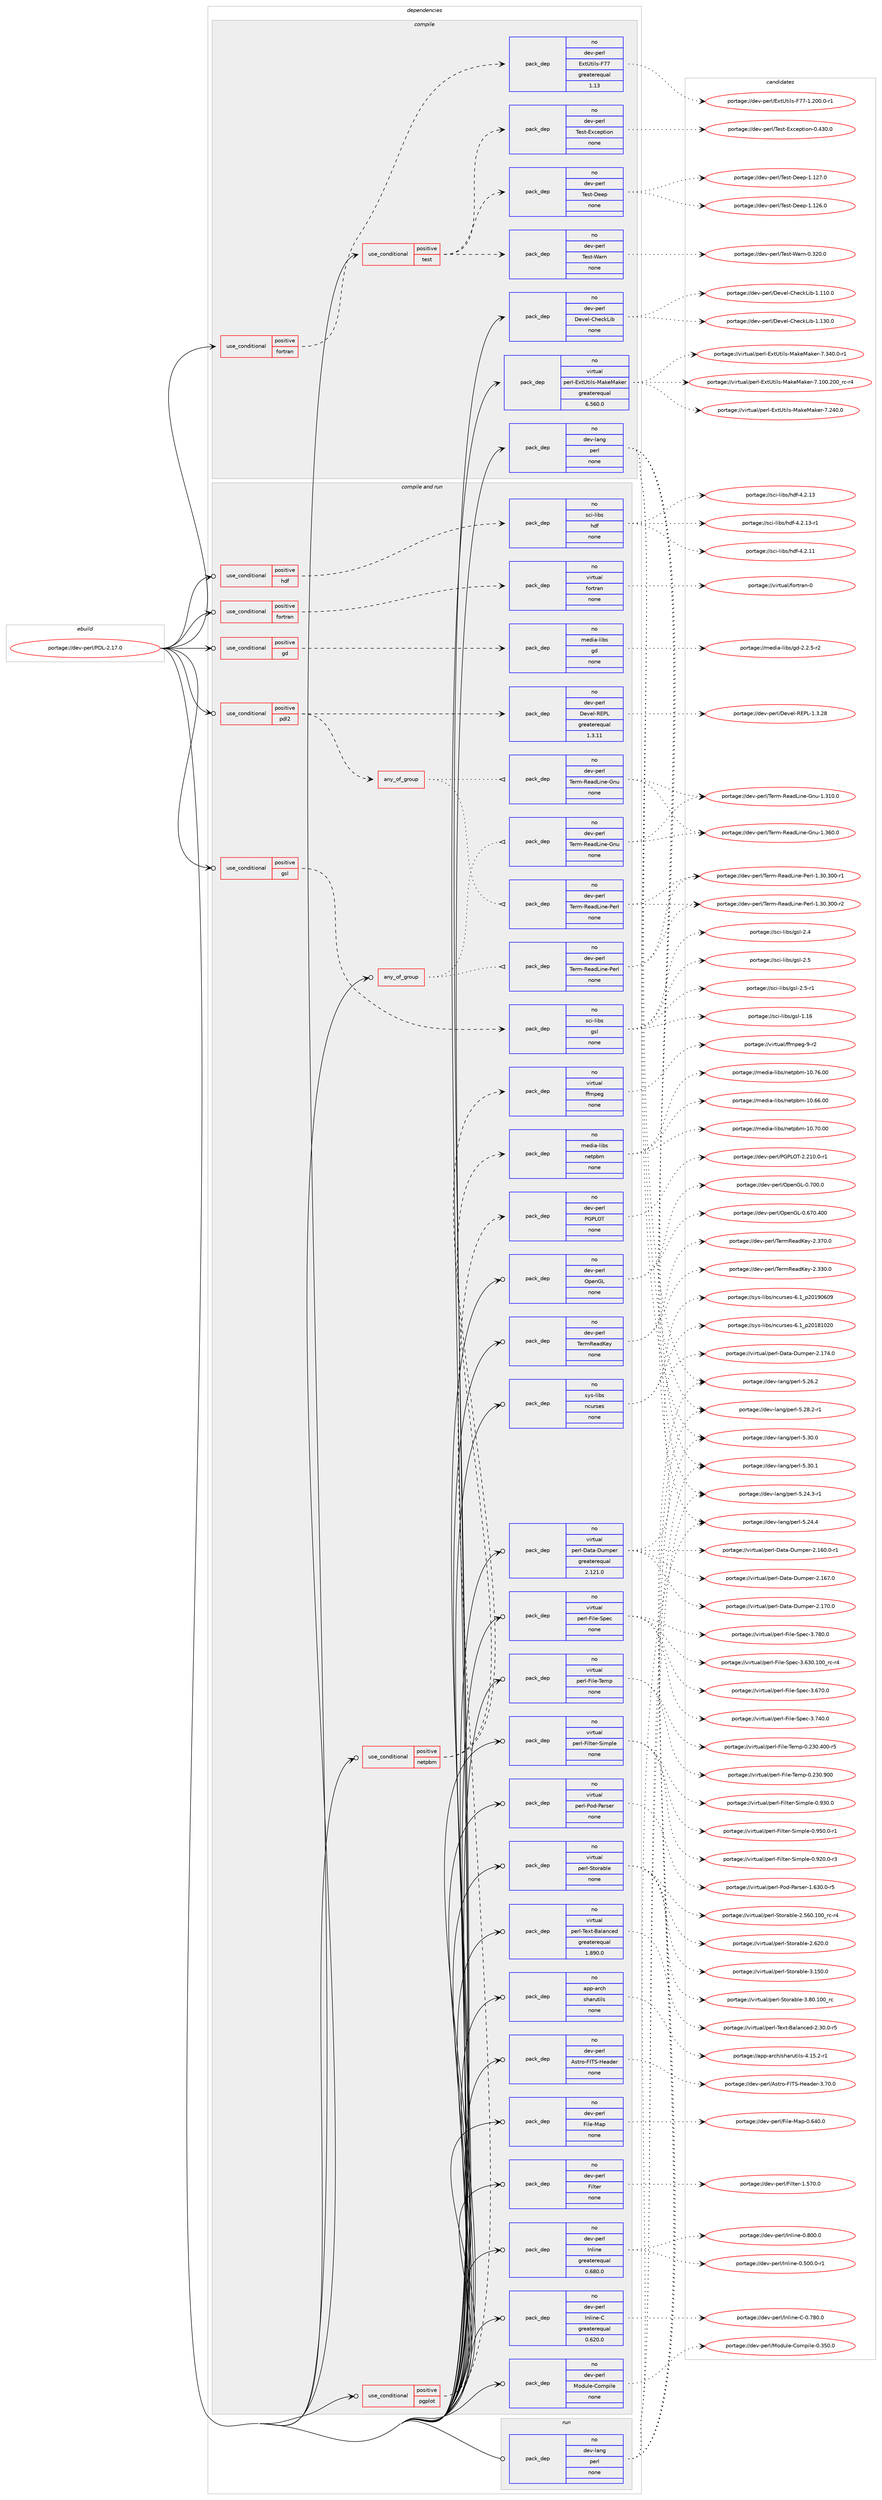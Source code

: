 digraph prolog {

# *************
# Graph options
# *************

newrank=true;
concentrate=true;
compound=true;
graph [rankdir=LR,fontname=Helvetica,fontsize=10,ranksep=1.5];#, ranksep=2.5, nodesep=0.2];
edge  [arrowhead=vee];
node  [fontname=Helvetica,fontsize=10];

# **********
# The ebuild
# **********

subgraph cluster_leftcol {
color=gray;
rank=same;
label=<<i>ebuild</i>>;
id [label="portage://dev-perl/PDL-2.17.0", color=red, width=4, href="../dev-perl/PDL-2.17.0.svg"];
}

# ****************
# The dependencies
# ****************

subgraph cluster_midcol {
color=gray;
label=<<i>dependencies</i>>;
subgraph cluster_compile {
fillcolor="#eeeeee";
style=filled;
label=<<i>compile</i>>;
subgraph cond23424 {
dependency118527 [label=<<TABLE BORDER="0" CELLBORDER="1" CELLSPACING="0" CELLPADDING="4"><TR><TD ROWSPAN="3" CELLPADDING="10">use_conditional</TD></TR><TR><TD>positive</TD></TR><TR><TD>fortran</TD></TR></TABLE>>, shape=none, color=red];
subgraph pack91916 {
dependency118528 [label=<<TABLE BORDER="0" CELLBORDER="1" CELLSPACING="0" CELLPADDING="4" WIDTH="220"><TR><TD ROWSPAN="6" CELLPADDING="30">pack_dep</TD></TR><TR><TD WIDTH="110">no</TD></TR><TR><TD>dev-perl</TD></TR><TR><TD>ExtUtils-F77</TD></TR><TR><TD>greaterequal</TD></TR><TR><TD>1.13</TD></TR></TABLE>>, shape=none, color=blue];
}
dependency118527:e -> dependency118528:w [weight=20,style="dashed",arrowhead="vee"];
}
id:e -> dependency118527:w [weight=20,style="solid",arrowhead="vee"];
subgraph cond23425 {
dependency118529 [label=<<TABLE BORDER="0" CELLBORDER="1" CELLSPACING="0" CELLPADDING="4"><TR><TD ROWSPAN="3" CELLPADDING="10">use_conditional</TD></TR><TR><TD>positive</TD></TR><TR><TD>test</TD></TR></TABLE>>, shape=none, color=red];
subgraph pack91917 {
dependency118530 [label=<<TABLE BORDER="0" CELLBORDER="1" CELLSPACING="0" CELLPADDING="4" WIDTH="220"><TR><TD ROWSPAN="6" CELLPADDING="30">pack_dep</TD></TR><TR><TD WIDTH="110">no</TD></TR><TR><TD>dev-perl</TD></TR><TR><TD>Test-Exception</TD></TR><TR><TD>none</TD></TR><TR><TD></TD></TR></TABLE>>, shape=none, color=blue];
}
dependency118529:e -> dependency118530:w [weight=20,style="dashed",arrowhead="vee"];
subgraph pack91918 {
dependency118531 [label=<<TABLE BORDER="0" CELLBORDER="1" CELLSPACING="0" CELLPADDING="4" WIDTH="220"><TR><TD ROWSPAN="6" CELLPADDING="30">pack_dep</TD></TR><TR><TD WIDTH="110">no</TD></TR><TR><TD>dev-perl</TD></TR><TR><TD>Test-Warn</TD></TR><TR><TD>none</TD></TR><TR><TD></TD></TR></TABLE>>, shape=none, color=blue];
}
dependency118529:e -> dependency118531:w [weight=20,style="dashed",arrowhead="vee"];
subgraph pack91919 {
dependency118532 [label=<<TABLE BORDER="0" CELLBORDER="1" CELLSPACING="0" CELLPADDING="4" WIDTH="220"><TR><TD ROWSPAN="6" CELLPADDING="30">pack_dep</TD></TR><TR><TD WIDTH="110">no</TD></TR><TR><TD>dev-perl</TD></TR><TR><TD>Test-Deep</TD></TR><TR><TD>none</TD></TR><TR><TD></TD></TR></TABLE>>, shape=none, color=blue];
}
dependency118529:e -> dependency118532:w [weight=20,style="dashed",arrowhead="vee"];
}
id:e -> dependency118529:w [weight=20,style="solid",arrowhead="vee"];
subgraph pack91920 {
dependency118533 [label=<<TABLE BORDER="0" CELLBORDER="1" CELLSPACING="0" CELLPADDING="4" WIDTH="220"><TR><TD ROWSPAN="6" CELLPADDING="30">pack_dep</TD></TR><TR><TD WIDTH="110">no</TD></TR><TR><TD>dev-lang</TD></TR><TR><TD>perl</TD></TR><TR><TD>none</TD></TR><TR><TD></TD></TR></TABLE>>, shape=none, color=blue];
}
id:e -> dependency118533:w [weight=20,style="solid",arrowhead="vee"];
subgraph pack91921 {
dependency118534 [label=<<TABLE BORDER="0" CELLBORDER="1" CELLSPACING="0" CELLPADDING="4" WIDTH="220"><TR><TD ROWSPAN="6" CELLPADDING="30">pack_dep</TD></TR><TR><TD WIDTH="110">no</TD></TR><TR><TD>dev-perl</TD></TR><TR><TD>Devel-CheckLib</TD></TR><TR><TD>none</TD></TR><TR><TD></TD></TR></TABLE>>, shape=none, color=blue];
}
id:e -> dependency118534:w [weight=20,style="solid",arrowhead="vee"];
subgraph pack91922 {
dependency118535 [label=<<TABLE BORDER="0" CELLBORDER="1" CELLSPACING="0" CELLPADDING="4" WIDTH="220"><TR><TD ROWSPAN="6" CELLPADDING="30">pack_dep</TD></TR><TR><TD WIDTH="110">no</TD></TR><TR><TD>virtual</TD></TR><TR><TD>perl-ExtUtils-MakeMaker</TD></TR><TR><TD>greaterequal</TD></TR><TR><TD>6.560.0</TD></TR></TABLE>>, shape=none, color=blue];
}
id:e -> dependency118535:w [weight=20,style="solid",arrowhead="vee"];
}
subgraph cluster_compileandrun {
fillcolor="#eeeeee";
style=filled;
label=<<i>compile and run</i>>;
subgraph any3124 {
dependency118536 [label=<<TABLE BORDER="0" CELLBORDER="1" CELLSPACING="0" CELLPADDING="4"><TR><TD CELLPADDING="10">any_of_group</TD></TR></TABLE>>, shape=none, color=red];subgraph pack91923 {
dependency118537 [label=<<TABLE BORDER="0" CELLBORDER="1" CELLSPACING="0" CELLPADDING="4" WIDTH="220"><TR><TD ROWSPAN="6" CELLPADDING="30">pack_dep</TD></TR><TR><TD WIDTH="110">no</TD></TR><TR><TD>dev-perl</TD></TR><TR><TD>Term-ReadLine-Perl</TD></TR><TR><TD>none</TD></TR><TR><TD></TD></TR></TABLE>>, shape=none, color=blue];
}
dependency118536:e -> dependency118537:w [weight=20,style="dotted",arrowhead="oinv"];
subgraph pack91924 {
dependency118538 [label=<<TABLE BORDER="0" CELLBORDER="1" CELLSPACING="0" CELLPADDING="4" WIDTH="220"><TR><TD ROWSPAN="6" CELLPADDING="30">pack_dep</TD></TR><TR><TD WIDTH="110">no</TD></TR><TR><TD>dev-perl</TD></TR><TR><TD>Term-ReadLine-Gnu</TD></TR><TR><TD>none</TD></TR><TR><TD></TD></TR></TABLE>>, shape=none, color=blue];
}
dependency118536:e -> dependency118538:w [weight=20,style="dotted",arrowhead="oinv"];
}
id:e -> dependency118536:w [weight=20,style="solid",arrowhead="odotvee"];
subgraph cond23426 {
dependency118539 [label=<<TABLE BORDER="0" CELLBORDER="1" CELLSPACING="0" CELLPADDING="4"><TR><TD ROWSPAN="3" CELLPADDING="10">use_conditional</TD></TR><TR><TD>positive</TD></TR><TR><TD>fortran</TD></TR></TABLE>>, shape=none, color=red];
subgraph pack91925 {
dependency118540 [label=<<TABLE BORDER="0" CELLBORDER="1" CELLSPACING="0" CELLPADDING="4" WIDTH="220"><TR><TD ROWSPAN="6" CELLPADDING="30">pack_dep</TD></TR><TR><TD WIDTH="110">no</TD></TR><TR><TD>virtual</TD></TR><TR><TD>fortran</TD></TR><TR><TD>none</TD></TR><TR><TD></TD></TR></TABLE>>, shape=none, color=blue];
}
dependency118539:e -> dependency118540:w [weight=20,style="dashed",arrowhead="vee"];
}
id:e -> dependency118539:w [weight=20,style="solid",arrowhead="odotvee"];
subgraph cond23427 {
dependency118541 [label=<<TABLE BORDER="0" CELLBORDER="1" CELLSPACING="0" CELLPADDING="4"><TR><TD ROWSPAN="3" CELLPADDING="10">use_conditional</TD></TR><TR><TD>positive</TD></TR><TR><TD>gd</TD></TR></TABLE>>, shape=none, color=red];
subgraph pack91926 {
dependency118542 [label=<<TABLE BORDER="0" CELLBORDER="1" CELLSPACING="0" CELLPADDING="4" WIDTH="220"><TR><TD ROWSPAN="6" CELLPADDING="30">pack_dep</TD></TR><TR><TD WIDTH="110">no</TD></TR><TR><TD>media-libs</TD></TR><TR><TD>gd</TD></TR><TR><TD>none</TD></TR><TR><TD></TD></TR></TABLE>>, shape=none, color=blue];
}
dependency118541:e -> dependency118542:w [weight=20,style="dashed",arrowhead="vee"];
}
id:e -> dependency118541:w [weight=20,style="solid",arrowhead="odotvee"];
subgraph cond23428 {
dependency118543 [label=<<TABLE BORDER="0" CELLBORDER="1" CELLSPACING="0" CELLPADDING="4"><TR><TD ROWSPAN="3" CELLPADDING="10">use_conditional</TD></TR><TR><TD>positive</TD></TR><TR><TD>gsl</TD></TR></TABLE>>, shape=none, color=red];
subgraph pack91927 {
dependency118544 [label=<<TABLE BORDER="0" CELLBORDER="1" CELLSPACING="0" CELLPADDING="4" WIDTH="220"><TR><TD ROWSPAN="6" CELLPADDING="30">pack_dep</TD></TR><TR><TD WIDTH="110">no</TD></TR><TR><TD>sci-libs</TD></TR><TR><TD>gsl</TD></TR><TR><TD>none</TD></TR><TR><TD></TD></TR></TABLE>>, shape=none, color=blue];
}
dependency118543:e -> dependency118544:w [weight=20,style="dashed",arrowhead="vee"];
}
id:e -> dependency118543:w [weight=20,style="solid",arrowhead="odotvee"];
subgraph cond23429 {
dependency118545 [label=<<TABLE BORDER="0" CELLBORDER="1" CELLSPACING="0" CELLPADDING="4"><TR><TD ROWSPAN="3" CELLPADDING="10">use_conditional</TD></TR><TR><TD>positive</TD></TR><TR><TD>hdf</TD></TR></TABLE>>, shape=none, color=red];
subgraph pack91928 {
dependency118546 [label=<<TABLE BORDER="0" CELLBORDER="1" CELLSPACING="0" CELLPADDING="4" WIDTH="220"><TR><TD ROWSPAN="6" CELLPADDING="30">pack_dep</TD></TR><TR><TD WIDTH="110">no</TD></TR><TR><TD>sci-libs</TD></TR><TR><TD>hdf</TD></TR><TR><TD>none</TD></TR><TR><TD></TD></TR></TABLE>>, shape=none, color=blue];
}
dependency118545:e -> dependency118546:w [weight=20,style="dashed",arrowhead="vee"];
}
id:e -> dependency118545:w [weight=20,style="solid",arrowhead="odotvee"];
subgraph cond23430 {
dependency118547 [label=<<TABLE BORDER="0" CELLBORDER="1" CELLSPACING="0" CELLPADDING="4"><TR><TD ROWSPAN="3" CELLPADDING="10">use_conditional</TD></TR><TR><TD>positive</TD></TR><TR><TD>netpbm</TD></TR></TABLE>>, shape=none, color=red];
subgraph pack91929 {
dependency118548 [label=<<TABLE BORDER="0" CELLBORDER="1" CELLSPACING="0" CELLPADDING="4" WIDTH="220"><TR><TD ROWSPAN="6" CELLPADDING="30">pack_dep</TD></TR><TR><TD WIDTH="110">no</TD></TR><TR><TD>media-libs</TD></TR><TR><TD>netpbm</TD></TR><TR><TD>none</TD></TR><TR><TD></TD></TR></TABLE>>, shape=none, color=blue];
}
dependency118547:e -> dependency118548:w [weight=20,style="dashed",arrowhead="vee"];
subgraph pack91930 {
dependency118549 [label=<<TABLE BORDER="0" CELLBORDER="1" CELLSPACING="0" CELLPADDING="4" WIDTH="220"><TR><TD ROWSPAN="6" CELLPADDING="30">pack_dep</TD></TR><TR><TD WIDTH="110">no</TD></TR><TR><TD>virtual</TD></TR><TR><TD>ffmpeg</TD></TR><TR><TD>none</TD></TR><TR><TD></TD></TR></TABLE>>, shape=none, color=blue];
}
dependency118547:e -> dependency118549:w [weight=20,style="dashed",arrowhead="vee"];
}
id:e -> dependency118547:w [weight=20,style="solid",arrowhead="odotvee"];
subgraph cond23431 {
dependency118550 [label=<<TABLE BORDER="0" CELLBORDER="1" CELLSPACING="0" CELLPADDING="4"><TR><TD ROWSPAN="3" CELLPADDING="10">use_conditional</TD></TR><TR><TD>positive</TD></TR><TR><TD>pdl2</TD></TR></TABLE>>, shape=none, color=red];
subgraph pack91931 {
dependency118551 [label=<<TABLE BORDER="0" CELLBORDER="1" CELLSPACING="0" CELLPADDING="4" WIDTH="220"><TR><TD ROWSPAN="6" CELLPADDING="30">pack_dep</TD></TR><TR><TD WIDTH="110">no</TD></TR><TR><TD>dev-perl</TD></TR><TR><TD>Devel-REPL</TD></TR><TR><TD>greaterequal</TD></TR><TR><TD>1.3.11</TD></TR></TABLE>>, shape=none, color=blue];
}
dependency118550:e -> dependency118551:w [weight=20,style="dashed",arrowhead="vee"];
subgraph any3125 {
dependency118552 [label=<<TABLE BORDER="0" CELLBORDER="1" CELLSPACING="0" CELLPADDING="4"><TR><TD CELLPADDING="10">any_of_group</TD></TR></TABLE>>, shape=none, color=red];subgraph pack91932 {
dependency118553 [label=<<TABLE BORDER="0" CELLBORDER="1" CELLSPACING="0" CELLPADDING="4" WIDTH="220"><TR><TD ROWSPAN="6" CELLPADDING="30">pack_dep</TD></TR><TR><TD WIDTH="110">no</TD></TR><TR><TD>dev-perl</TD></TR><TR><TD>Term-ReadLine-Perl</TD></TR><TR><TD>none</TD></TR><TR><TD></TD></TR></TABLE>>, shape=none, color=blue];
}
dependency118552:e -> dependency118553:w [weight=20,style="dotted",arrowhead="oinv"];
subgraph pack91933 {
dependency118554 [label=<<TABLE BORDER="0" CELLBORDER="1" CELLSPACING="0" CELLPADDING="4" WIDTH="220"><TR><TD ROWSPAN="6" CELLPADDING="30">pack_dep</TD></TR><TR><TD WIDTH="110">no</TD></TR><TR><TD>dev-perl</TD></TR><TR><TD>Term-ReadLine-Gnu</TD></TR><TR><TD>none</TD></TR><TR><TD></TD></TR></TABLE>>, shape=none, color=blue];
}
dependency118552:e -> dependency118554:w [weight=20,style="dotted",arrowhead="oinv"];
}
dependency118550:e -> dependency118552:w [weight=20,style="dashed",arrowhead="vee"];
}
id:e -> dependency118550:w [weight=20,style="solid",arrowhead="odotvee"];
subgraph cond23432 {
dependency118555 [label=<<TABLE BORDER="0" CELLBORDER="1" CELLSPACING="0" CELLPADDING="4"><TR><TD ROWSPAN="3" CELLPADDING="10">use_conditional</TD></TR><TR><TD>positive</TD></TR><TR><TD>pgplot</TD></TR></TABLE>>, shape=none, color=red];
subgraph pack91934 {
dependency118556 [label=<<TABLE BORDER="0" CELLBORDER="1" CELLSPACING="0" CELLPADDING="4" WIDTH="220"><TR><TD ROWSPAN="6" CELLPADDING="30">pack_dep</TD></TR><TR><TD WIDTH="110">no</TD></TR><TR><TD>dev-perl</TD></TR><TR><TD>PGPLOT</TD></TR><TR><TD>none</TD></TR><TR><TD></TD></TR></TABLE>>, shape=none, color=blue];
}
dependency118555:e -> dependency118556:w [weight=20,style="dashed",arrowhead="vee"];
}
id:e -> dependency118555:w [weight=20,style="solid",arrowhead="odotvee"];
subgraph pack91935 {
dependency118557 [label=<<TABLE BORDER="0" CELLBORDER="1" CELLSPACING="0" CELLPADDING="4" WIDTH="220"><TR><TD ROWSPAN="6" CELLPADDING="30">pack_dep</TD></TR><TR><TD WIDTH="110">no</TD></TR><TR><TD>app-arch</TD></TR><TR><TD>sharutils</TD></TR><TR><TD>none</TD></TR><TR><TD></TD></TR></TABLE>>, shape=none, color=blue];
}
id:e -> dependency118557:w [weight=20,style="solid",arrowhead="odotvee"];
subgraph pack91936 {
dependency118558 [label=<<TABLE BORDER="0" CELLBORDER="1" CELLSPACING="0" CELLPADDING="4" WIDTH="220"><TR><TD ROWSPAN="6" CELLPADDING="30">pack_dep</TD></TR><TR><TD WIDTH="110">no</TD></TR><TR><TD>dev-perl</TD></TR><TR><TD>Astro-FITS-Header</TD></TR><TR><TD>none</TD></TR><TR><TD></TD></TR></TABLE>>, shape=none, color=blue];
}
id:e -> dependency118558:w [weight=20,style="solid",arrowhead="odotvee"];
subgraph pack91937 {
dependency118559 [label=<<TABLE BORDER="0" CELLBORDER="1" CELLSPACING="0" CELLPADDING="4" WIDTH="220"><TR><TD ROWSPAN="6" CELLPADDING="30">pack_dep</TD></TR><TR><TD WIDTH="110">no</TD></TR><TR><TD>dev-perl</TD></TR><TR><TD>File-Map</TD></TR><TR><TD>none</TD></TR><TR><TD></TD></TR></TABLE>>, shape=none, color=blue];
}
id:e -> dependency118559:w [weight=20,style="solid",arrowhead="odotvee"];
subgraph pack91938 {
dependency118560 [label=<<TABLE BORDER="0" CELLBORDER="1" CELLSPACING="0" CELLPADDING="4" WIDTH="220"><TR><TD ROWSPAN="6" CELLPADDING="30">pack_dep</TD></TR><TR><TD WIDTH="110">no</TD></TR><TR><TD>dev-perl</TD></TR><TR><TD>Filter</TD></TR><TR><TD>none</TD></TR><TR><TD></TD></TR></TABLE>>, shape=none, color=blue];
}
id:e -> dependency118560:w [weight=20,style="solid",arrowhead="odotvee"];
subgraph pack91939 {
dependency118561 [label=<<TABLE BORDER="0" CELLBORDER="1" CELLSPACING="0" CELLPADDING="4" WIDTH="220"><TR><TD ROWSPAN="6" CELLPADDING="30">pack_dep</TD></TR><TR><TD WIDTH="110">no</TD></TR><TR><TD>dev-perl</TD></TR><TR><TD>Inline</TD></TR><TR><TD>greaterequal</TD></TR><TR><TD>0.680.0</TD></TR></TABLE>>, shape=none, color=blue];
}
id:e -> dependency118561:w [weight=20,style="solid",arrowhead="odotvee"];
subgraph pack91940 {
dependency118562 [label=<<TABLE BORDER="0" CELLBORDER="1" CELLSPACING="0" CELLPADDING="4" WIDTH="220"><TR><TD ROWSPAN="6" CELLPADDING="30">pack_dep</TD></TR><TR><TD WIDTH="110">no</TD></TR><TR><TD>dev-perl</TD></TR><TR><TD>Inline-C</TD></TR><TR><TD>greaterequal</TD></TR><TR><TD>0.620.0</TD></TR></TABLE>>, shape=none, color=blue];
}
id:e -> dependency118562:w [weight=20,style="solid",arrowhead="odotvee"];
subgraph pack91941 {
dependency118563 [label=<<TABLE BORDER="0" CELLBORDER="1" CELLSPACING="0" CELLPADDING="4" WIDTH="220"><TR><TD ROWSPAN="6" CELLPADDING="30">pack_dep</TD></TR><TR><TD WIDTH="110">no</TD></TR><TR><TD>dev-perl</TD></TR><TR><TD>Module-Compile</TD></TR><TR><TD>none</TD></TR><TR><TD></TD></TR></TABLE>>, shape=none, color=blue];
}
id:e -> dependency118563:w [weight=20,style="solid",arrowhead="odotvee"];
subgraph pack91942 {
dependency118564 [label=<<TABLE BORDER="0" CELLBORDER="1" CELLSPACING="0" CELLPADDING="4" WIDTH="220"><TR><TD ROWSPAN="6" CELLPADDING="30">pack_dep</TD></TR><TR><TD WIDTH="110">no</TD></TR><TR><TD>dev-perl</TD></TR><TR><TD>OpenGL</TD></TR><TR><TD>none</TD></TR><TR><TD></TD></TR></TABLE>>, shape=none, color=blue];
}
id:e -> dependency118564:w [weight=20,style="solid",arrowhead="odotvee"];
subgraph pack91943 {
dependency118565 [label=<<TABLE BORDER="0" CELLBORDER="1" CELLSPACING="0" CELLPADDING="4" WIDTH="220"><TR><TD ROWSPAN="6" CELLPADDING="30">pack_dep</TD></TR><TR><TD WIDTH="110">no</TD></TR><TR><TD>dev-perl</TD></TR><TR><TD>TermReadKey</TD></TR><TR><TD>none</TD></TR><TR><TD></TD></TR></TABLE>>, shape=none, color=blue];
}
id:e -> dependency118565:w [weight=20,style="solid",arrowhead="odotvee"];
subgraph pack91944 {
dependency118566 [label=<<TABLE BORDER="0" CELLBORDER="1" CELLSPACING="0" CELLPADDING="4" WIDTH="220"><TR><TD ROWSPAN="6" CELLPADDING="30">pack_dep</TD></TR><TR><TD WIDTH="110">no</TD></TR><TR><TD>sys-libs</TD></TR><TR><TD>ncurses</TD></TR><TR><TD>none</TD></TR><TR><TD></TD></TR></TABLE>>, shape=none, color=blue];
}
id:e -> dependency118566:w [weight=20,style="solid",arrowhead="odotvee"];
subgraph pack91945 {
dependency118567 [label=<<TABLE BORDER="0" CELLBORDER="1" CELLSPACING="0" CELLPADDING="4" WIDTH="220"><TR><TD ROWSPAN="6" CELLPADDING="30">pack_dep</TD></TR><TR><TD WIDTH="110">no</TD></TR><TR><TD>virtual</TD></TR><TR><TD>perl-Data-Dumper</TD></TR><TR><TD>greaterequal</TD></TR><TR><TD>2.121.0</TD></TR></TABLE>>, shape=none, color=blue];
}
id:e -> dependency118567:w [weight=20,style="solid",arrowhead="odotvee"];
subgraph pack91946 {
dependency118568 [label=<<TABLE BORDER="0" CELLBORDER="1" CELLSPACING="0" CELLPADDING="4" WIDTH="220"><TR><TD ROWSPAN="6" CELLPADDING="30">pack_dep</TD></TR><TR><TD WIDTH="110">no</TD></TR><TR><TD>virtual</TD></TR><TR><TD>perl-File-Spec</TD></TR><TR><TD>none</TD></TR><TR><TD></TD></TR></TABLE>>, shape=none, color=blue];
}
id:e -> dependency118568:w [weight=20,style="solid",arrowhead="odotvee"];
subgraph pack91947 {
dependency118569 [label=<<TABLE BORDER="0" CELLBORDER="1" CELLSPACING="0" CELLPADDING="4" WIDTH="220"><TR><TD ROWSPAN="6" CELLPADDING="30">pack_dep</TD></TR><TR><TD WIDTH="110">no</TD></TR><TR><TD>virtual</TD></TR><TR><TD>perl-File-Temp</TD></TR><TR><TD>none</TD></TR><TR><TD></TD></TR></TABLE>>, shape=none, color=blue];
}
id:e -> dependency118569:w [weight=20,style="solid",arrowhead="odotvee"];
subgraph pack91948 {
dependency118570 [label=<<TABLE BORDER="0" CELLBORDER="1" CELLSPACING="0" CELLPADDING="4" WIDTH="220"><TR><TD ROWSPAN="6" CELLPADDING="30">pack_dep</TD></TR><TR><TD WIDTH="110">no</TD></TR><TR><TD>virtual</TD></TR><TR><TD>perl-Filter-Simple</TD></TR><TR><TD>none</TD></TR><TR><TD></TD></TR></TABLE>>, shape=none, color=blue];
}
id:e -> dependency118570:w [weight=20,style="solid",arrowhead="odotvee"];
subgraph pack91949 {
dependency118571 [label=<<TABLE BORDER="0" CELLBORDER="1" CELLSPACING="0" CELLPADDING="4" WIDTH="220"><TR><TD ROWSPAN="6" CELLPADDING="30">pack_dep</TD></TR><TR><TD WIDTH="110">no</TD></TR><TR><TD>virtual</TD></TR><TR><TD>perl-Pod-Parser</TD></TR><TR><TD>none</TD></TR><TR><TD></TD></TR></TABLE>>, shape=none, color=blue];
}
id:e -> dependency118571:w [weight=20,style="solid",arrowhead="odotvee"];
subgraph pack91950 {
dependency118572 [label=<<TABLE BORDER="0" CELLBORDER="1" CELLSPACING="0" CELLPADDING="4" WIDTH="220"><TR><TD ROWSPAN="6" CELLPADDING="30">pack_dep</TD></TR><TR><TD WIDTH="110">no</TD></TR><TR><TD>virtual</TD></TR><TR><TD>perl-Storable</TD></TR><TR><TD>none</TD></TR><TR><TD></TD></TR></TABLE>>, shape=none, color=blue];
}
id:e -> dependency118572:w [weight=20,style="solid",arrowhead="odotvee"];
subgraph pack91951 {
dependency118573 [label=<<TABLE BORDER="0" CELLBORDER="1" CELLSPACING="0" CELLPADDING="4" WIDTH="220"><TR><TD ROWSPAN="6" CELLPADDING="30">pack_dep</TD></TR><TR><TD WIDTH="110">no</TD></TR><TR><TD>virtual</TD></TR><TR><TD>perl-Text-Balanced</TD></TR><TR><TD>greaterequal</TD></TR><TR><TD>1.890.0</TD></TR></TABLE>>, shape=none, color=blue];
}
id:e -> dependency118573:w [weight=20,style="solid",arrowhead="odotvee"];
}
subgraph cluster_run {
fillcolor="#eeeeee";
style=filled;
label=<<i>run</i>>;
subgraph pack91952 {
dependency118574 [label=<<TABLE BORDER="0" CELLBORDER="1" CELLSPACING="0" CELLPADDING="4" WIDTH="220"><TR><TD ROWSPAN="6" CELLPADDING="30">pack_dep</TD></TR><TR><TD WIDTH="110">no</TD></TR><TR><TD>dev-lang</TD></TR><TR><TD>perl</TD></TR><TR><TD>none</TD></TR><TR><TD></TD></TR></TABLE>>, shape=none, color=blue];
}
id:e -> dependency118574:w [weight=20,style="solid",arrowhead="odot"];
}
}

# **************
# The candidates
# **************

subgraph cluster_choices {
rank=same;
color=gray;
label=<<i>candidates</i>>;

subgraph choice91916 {
color=black;
nodesep=1;
choiceportage100101118451121011141084769120116851161051081154570555545494650484846484511449 [label="portage://dev-perl/ExtUtils-F77-1.200.0-r1", color=red, width=4,href="../dev-perl/ExtUtils-F77-1.200.0-r1.svg"];
dependency118528:e -> choiceportage100101118451121011141084769120116851161051081154570555545494650484846484511449:w [style=dotted,weight="100"];
}
subgraph choice91917 {
color=black;
nodesep=1;
choiceportage1001011184511210111410847841011151164569120991011121161051111104548465251484648 [label="portage://dev-perl/Test-Exception-0.430.0", color=red, width=4,href="../dev-perl/Test-Exception-0.430.0.svg"];
dependency118530:e -> choiceportage1001011184511210111410847841011151164569120991011121161051111104548465251484648:w [style=dotted,weight="100"];
}
subgraph choice91918 {
color=black;
nodesep=1;
choiceportage1001011184511210111410847841011151164587971141104548465150484648 [label="portage://dev-perl/Test-Warn-0.320.0", color=red, width=4,href="../dev-perl/Test-Warn-0.320.0.svg"];
dependency118531:e -> choiceportage1001011184511210111410847841011151164587971141104548465150484648:w [style=dotted,weight="100"];
}
subgraph choice91919 {
color=black;
nodesep=1;
choiceportage10010111845112101114108478410111511645681011011124549464950544648 [label="portage://dev-perl/Test-Deep-1.126.0", color=red, width=4,href="../dev-perl/Test-Deep-1.126.0.svg"];
choiceportage10010111845112101114108478410111511645681011011124549464950554648 [label="portage://dev-perl/Test-Deep-1.127.0", color=red, width=4,href="../dev-perl/Test-Deep-1.127.0.svg"];
dependency118532:e -> choiceportage10010111845112101114108478410111511645681011011124549464950544648:w [style=dotted,weight="100"];
dependency118532:e -> choiceportage10010111845112101114108478410111511645681011011124549464950554648:w [style=dotted,weight="100"];
}
subgraph choice91920 {
color=black;
nodesep=1;
choiceportage100101118451089711010347112101114108455346505246514511449 [label="portage://dev-lang/perl-5.24.3-r1", color=red, width=4,href="../dev-lang/perl-5.24.3-r1.svg"];
choiceportage10010111845108971101034711210111410845534650524652 [label="portage://dev-lang/perl-5.24.4", color=red, width=4,href="../dev-lang/perl-5.24.4.svg"];
choiceportage10010111845108971101034711210111410845534650544650 [label="portage://dev-lang/perl-5.26.2", color=red, width=4,href="../dev-lang/perl-5.26.2.svg"];
choiceportage100101118451089711010347112101114108455346505646504511449 [label="portage://dev-lang/perl-5.28.2-r1", color=red, width=4,href="../dev-lang/perl-5.28.2-r1.svg"];
choiceportage10010111845108971101034711210111410845534651484648 [label="portage://dev-lang/perl-5.30.0", color=red, width=4,href="../dev-lang/perl-5.30.0.svg"];
choiceportage10010111845108971101034711210111410845534651484649 [label="portage://dev-lang/perl-5.30.1", color=red, width=4,href="../dev-lang/perl-5.30.1.svg"];
dependency118533:e -> choiceportage100101118451089711010347112101114108455346505246514511449:w [style=dotted,weight="100"];
dependency118533:e -> choiceportage10010111845108971101034711210111410845534650524652:w [style=dotted,weight="100"];
dependency118533:e -> choiceportage10010111845108971101034711210111410845534650544650:w [style=dotted,weight="100"];
dependency118533:e -> choiceportage100101118451089711010347112101114108455346505646504511449:w [style=dotted,weight="100"];
dependency118533:e -> choiceportage10010111845108971101034711210111410845534651484648:w [style=dotted,weight="100"];
dependency118533:e -> choiceportage10010111845108971101034711210111410845534651484649:w [style=dotted,weight="100"];
}
subgraph choice91921 {
color=black;
nodesep=1;
choiceportage10010111845112101114108476810111810110845671041019910776105984549464949484648 [label="portage://dev-perl/Devel-CheckLib-1.110.0", color=red, width=4,href="../dev-perl/Devel-CheckLib-1.110.0.svg"];
choiceportage10010111845112101114108476810111810110845671041019910776105984549464951484648 [label="portage://dev-perl/Devel-CheckLib-1.130.0", color=red, width=4,href="../dev-perl/Devel-CheckLib-1.130.0.svg"];
dependency118534:e -> choiceportage10010111845112101114108476810111810110845671041019910776105984549464949484648:w [style=dotted,weight="100"];
dependency118534:e -> choiceportage10010111845112101114108476810111810110845671041019910776105984549464951484648:w [style=dotted,weight="100"];
}
subgraph choice91922 {
color=black;
nodesep=1;
choiceportage118105114116117971084711210111410845691201168511610510811545779710710177971071011144555464948484650484895114994511452 [label="portage://virtual/perl-ExtUtils-MakeMaker-7.100.200_rc-r4", color=red, width=4,href="../virtual/perl-ExtUtils-MakeMaker-7.100.200_rc-r4.svg"];
choiceportage118105114116117971084711210111410845691201168511610510811545779710710177971071011144555465052484648 [label="portage://virtual/perl-ExtUtils-MakeMaker-7.240.0", color=red, width=4,href="../virtual/perl-ExtUtils-MakeMaker-7.240.0.svg"];
choiceportage1181051141161179710847112101114108456912011685116105108115457797107101779710710111445554651524846484511449 [label="portage://virtual/perl-ExtUtils-MakeMaker-7.340.0-r1", color=red, width=4,href="../virtual/perl-ExtUtils-MakeMaker-7.340.0-r1.svg"];
dependency118535:e -> choiceportage118105114116117971084711210111410845691201168511610510811545779710710177971071011144555464948484650484895114994511452:w [style=dotted,weight="100"];
dependency118535:e -> choiceportage118105114116117971084711210111410845691201168511610510811545779710710177971071011144555465052484648:w [style=dotted,weight="100"];
dependency118535:e -> choiceportage1181051141161179710847112101114108456912011685116105108115457797107101779710710111445554651524846484511449:w [style=dotted,weight="100"];
}
subgraph choice91923 {
color=black;
nodesep=1;
choiceportage1001011184511210111410847841011141094582101971007610511010145801011141084549465148465148484511449 [label="portage://dev-perl/Term-ReadLine-Perl-1.30.300-r1", color=red, width=4,href="../dev-perl/Term-ReadLine-Perl-1.30.300-r1.svg"];
choiceportage1001011184511210111410847841011141094582101971007610511010145801011141084549465148465148484511450 [label="portage://dev-perl/Term-ReadLine-Perl-1.30.300-r2", color=red, width=4,href="../dev-perl/Term-ReadLine-Perl-1.30.300-r2.svg"];
dependency118537:e -> choiceportage1001011184511210111410847841011141094582101971007610511010145801011141084549465148465148484511449:w [style=dotted,weight="100"];
dependency118537:e -> choiceportage1001011184511210111410847841011141094582101971007610511010145801011141084549465148465148484511450:w [style=dotted,weight="100"];
}
subgraph choice91924 {
color=black;
nodesep=1;
choiceportage1001011184511210111410847841011141094582101971007610511010145711101174549465149484648 [label="portage://dev-perl/Term-ReadLine-Gnu-1.310.0", color=red, width=4,href="../dev-perl/Term-ReadLine-Gnu-1.310.0.svg"];
choiceportage1001011184511210111410847841011141094582101971007610511010145711101174549465154484648 [label="portage://dev-perl/Term-ReadLine-Gnu-1.360.0", color=red, width=4,href="../dev-perl/Term-ReadLine-Gnu-1.360.0.svg"];
dependency118538:e -> choiceportage1001011184511210111410847841011141094582101971007610511010145711101174549465149484648:w [style=dotted,weight="100"];
dependency118538:e -> choiceportage1001011184511210111410847841011141094582101971007610511010145711101174549465154484648:w [style=dotted,weight="100"];
}
subgraph choice91925 {
color=black;
nodesep=1;
choiceportage1181051141161179710847102111114116114971104548 [label="portage://virtual/fortran-0", color=red, width=4,href="../virtual/fortran-0.svg"];
dependency118540:e -> choiceportage1181051141161179710847102111114116114971104548:w [style=dotted,weight="100"];
}
subgraph choice91926 {
color=black;
nodesep=1;
choiceportage109101100105974510810598115471031004550465046534511450 [label="portage://media-libs/gd-2.2.5-r2", color=red, width=4,href="../media-libs/gd-2.2.5-r2.svg"];
dependency118542:e -> choiceportage109101100105974510810598115471031004550465046534511450:w [style=dotted,weight="100"];
}
subgraph choice91927 {
color=black;
nodesep=1;
choiceportage115991054510810598115471031151084549464954 [label="portage://sci-libs/gsl-1.16", color=red, width=4,href="../sci-libs/gsl-1.16.svg"];
choiceportage1159910545108105981154710311510845504652 [label="portage://sci-libs/gsl-2.4", color=red, width=4,href="../sci-libs/gsl-2.4.svg"];
choiceportage1159910545108105981154710311510845504653 [label="portage://sci-libs/gsl-2.5", color=red, width=4,href="../sci-libs/gsl-2.5.svg"];
choiceportage11599105451081059811547103115108455046534511449 [label="portage://sci-libs/gsl-2.5-r1", color=red, width=4,href="../sci-libs/gsl-2.5-r1.svg"];
dependency118544:e -> choiceportage115991054510810598115471031151084549464954:w [style=dotted,weight="100"];
dependency118544:e -> choiceportage1159910545108105981154710311510845504652:w [style=dotted,weight="100"];
dependency118544:e -> choiceportage1159910545108105981154710311510845504653:w [style=dotted,weight="100"];
dependency118544:e -> choiceportage11599105451081059811547103115108455046534511449:w [style=dotted,weight="100"];
}
subgraph choice91928 {
color=black;
nodesep=1;
choiceportage1159910545108105981154710410010245524650464949 [label="portage://sci-libs/hdf-4.2.11", color=red, width=4,href="../sci-libs/hdf-4.2.11.svg"];
choiceportage1159910545108105981154710410010245524650464951 [label="portage://sci-libs/hdf-4.2.13", color=red, width=4,href="../sci-libs/hdf-4.2.13.svg"];
choiceportage11599105451081059811547104100102455246504649514511449 [label="portage://sci-libs/hdf-4.2.13-r1", color=red, width=4,href="../sci-libs/hdf-4.2.13-r1.svg"];
dependency118546:e -> choiceportage1159910545108105981154710410010245524650464949:w [style=dotted,weight="100"];
dependency118546:e -> choiceportage1159910545108105981154710410010245524650464951:w [style=dotted,weight="100"];
dependency118546:e -> choiceportage11599105451081059811547104100102455246504649514511449:w [style=dotted,weight="100"];
}
subgraph choice91929 {
color=black;
nodesep=1;
choiceportage1091011001059745108105981154711010111611298109454948465454464848 [label="portage://media-libs/netpbm-10.66.00", color=red, width=4,href="../media-libs/netpbm-10.66.00.svg"];
choiceportage1091011001059745108105981154711010111611298109454948465548464848 [label="portage://media-libs/netpbm-10.70.00", color=red, width=4,href="../media-libs/netpbm-10.70.00.svg"];
choiceportage1091011001059745108105981154711010111611298109454948465554464848 [label="portage://media-libs/netpbm-10.76.00", color=red, width=4,href="../media-libs/netpbm-10.76.00.svg"];
dependency118548:e -> choiceportage1091011001059745108105981154711010111611298109454948465454464848:w [style=dotted,weight="100"];
dependency118548:e -> choiceportage1091011001059745108105981154711010111611298109454948465548464848:w [style=dotted,weight="100"];
dependency118548:e -> choiceportage1091011001059745108105981154711010111611298109454948465554464848:w [style=dotted,weight="100"];
}
subgraph choice91930 {
color=black;
nodesep=1;
choiceportage118105114116117971084710210210911210110345574511450 [label="portage://virtual/ffmpeg-9-r2", color=red, width=4,href="../virtual/ffmpeg-9-r2.svg"];
dependency118549:e -> choiceportage118105114116117971084710210210911210110345574511450:w [style=dotted,weight="100"];
}
subgraph choice91931 {
color=black;
nodesep=1;
choiceportage100101118451121011141084768101118101108458269807645494651465056 [label="portage://dev-perl/Devel-REPL-1.3.28", color=red, width=4,href="../dev-perl/Devel-REPL-1.3.28.svg"];
dependency118551:e -> choiceportage100101118451121011141084768101118101108458269807645494651465056:w [style=dotted,weight="100"];
}
subgraph choice91932 {
color=black;
nodesep=1;
choiceportage1001011184511210111410847841011141094582101971007610511010145801011141084549465148465148484511449 [label="portage://dev-perl/Term-ReadLine-Perl-1.30.300-r1", color=red, width=4,href="../dev-perl/Term-ReadLine-Perl-1.30.300-r1.svg"];
choiceportage1001011184511210111410847841011141094582101971007610511010145801011141084549465148465148484511450 [label="portage://dev-perl/Term-ReadLine-Perl-1.30.300-r2", color=red, width=4,href="../dev-perl/Term-ReadLine-Perl-1.30.300-r2.svg"];
dependency118553:e -> choiceportage1001011184511210111410847841011141094582101971007610511010145801011141084549465148465148484511449:w [style=dotted,weight="100"];
dependency118553:e -> choiceportage1001011184511210111410847841011141094582101971007610511010145801011141084549465148465148484511450:w [style=dotted,weight="100"];
}
subgraph choice91933 {
color=black;
nodesep=1;
choiceportage1001011184511210111410847841011141094582101971007610511010145711101174549465149484648 [label="portage://dev-perl/Term-ReadLine-Gnu-1.310.0", color=red, width=4,href="../dev-perl/Term-ReadLine-Gnu-1.310.0.svg"];
choiceportage1001011184511210111410847841011141094582101971007610511010145711101174549465154484648 [label="portage://dev-perl/Term-ReadLine-Gnu-1.360.0", color=red, width=4,href="../dev-perl/Term-ReadLine-Gnu-1.360.0.svg"];
dependency118554:e -> choiceportage1001011184511210111410847841011141094582101971007610511010145711101174549465149484648:w [style=dotted,weight="100"];
dependency118554:e -> choiceportage1001011184511210111410847841011141094582101971007610511010145711101174549465154484648:w [style=dotted,weight="100"];
}
subgraph choice91934 {
color=black;
nodesep=1;
choiceportage100101118451121011141084780718076798445504650494846484511449 [label="portage://dev-perl/PGPLOT-2.210.0-r1", color=red, width=4,href="../dev-perl/PGPLOT-2.210.0-r1.svg"];
dependency118556:e -> choiceportage100101118451121011141084780718076798445504650494846484511449:w [style=dotted,weight="100"];
}
subgraph choice91935 {
color=black;
nodesep=1;
choiceportage971121124597114991044711510497114117116105108115455246495346504511449 [label="portage://app-arch/sharutils-4.15.2-r1", color=red, width=4,href="../app-arch/sharutils-4.15.2-r1.svg"];
dependency118557:e -> choiceportage971121124597114991044711510497114117116105108115455246495346504511449:w [style=dotted,weight="100"];
}
subgraph choice91936 {
color=black;
nodesep=1;
choiceportage100101118451121011141084765115116114111457073848345721019710010111445514655484648 [label="portage://dev-perl/Astro-FITS-Header-3.70.0", color=red, width=4,href="../dev-perl/Astro-FITS-Header-3.70.0.svg"];
dependency118558:e -> choiceportage100101118451121011141084765115116114111457073848345721019710010111445514655484648:w [style=dotted,weight="100"];
}
subgraph choice91937 {
color=black;
nodesep=1;
choiceportage1001011184511210111410847701051081014577971124548465452484648 [label="portage://dev-perl/File-Map-0.640.0", color=red, width=4,href="../dev-perl/File-Map-0.640.0.svg"];
dependency118559:e -> choiceportage1001011184511210111410847701051081014577971124548465452484648:w [style=dotted,weight="100"];
}
subgraph choice91938 {
color=black;
nodesep=1;
choiceportage1001011184511210111410847701051081161011144549465355484648 [label="portage://dev-perl/Filter-1.570.0", color=red, width=4,href="../dev-perl/Filter-1.570.0.svg"];
dependency118560:e -> choiceportage1001011184511210111410847701051081161011144549465355484648:w [style=dotted,weight="100"];
}
subgraph choice91939 {
color=black;
nodesep=1;
choiceportage10010111845112101114108477311010810511010145484653484846484511449 [label="portage://dev-perl/Inline-0.500.0-r1", color=red, width=4,href="../dev-perl/Inline-0.500.0-r1.svg"];
choiceportage1001011184511210111410847731101081051101014548465648484648 [label="portage://dev-perl/Inline-0.800.0", color=red, width=4,href="../dev-perl/Inline-0.800.0.svg"];
dependency118561:e -> choiceportage10010111845112101114108477311010810511010145484653484846484511449:w [style=dotted,weight="100"];
dependency118561:e -> choiceportage1001011184511210111410847731101081051101014548465648484648:w [style=dotted,weight="100"];
}
subgraph choice91940 {
color=black;
nodesep=1;
choiceportage10010111845112101114108477311010810511010145674548465556484648 [label="portage://dev-perl/Inline-C-0.780.0", color=red, width=4,href="../dev-perl/Inline-C-0.780.0.svg"];
dependency118562:e -> choiceportage10010111845112101114108477311010810511010145674548465556484648:w [style=dotted,weight="100"];
}
subgraph choice91941 {
color=black;
nodesep=1;
choiceportage10010111845112101114108477711110011710810145671111091121051081014548465153484648 [label="portage://dev-perl/Module-Compile-0.350.0", color=red, width=4,href="../dev-perl/Module-Compile-0.350.0.svg"];
dependency118563:e -> choiceportage10010111845112101114108477711110011710810145671111091121051081014548465153484648:w [style=dotted,weight="100"];
}
subgraph choice91942 {
color=black;
nodesep=1;
choiceportage100101118451121011141084779112101110717645484654554846524848 [label="portage://dev-perl/OpenGL-0.670.400", color=red, width=4,href="../dev-perl/OpenGL-0.670.400.svg"];
choiceportage10010111845112101114108477911210111071764548465548484648 [label="portage://dev-perl/OpenGL-0.700.0", color=red, width=4,href="../dev-perl/OpenGL-0.700.0.svg"];
dependency118564:e -> choiceportage100101118451121011141084779112101110717645484654554846524848:w [style=dotted,weight="100"];
dependency118564:e -> choiceportage10010111845112101114108477911210111071764548465548484648:w [style=dotted,weight="100"];
}
subgraph choice91943 {
color=black;
nodesep=1;
choiceportage1001011184511210111410847841011141098210197100751011214550465151484648 [label="portage://dev-perl/TermReadKey-2.330.0", color=red, width=4,href="../dev-perl/TermReadKey-2.330.0.svg"];
choiceportage1001011184511210111410847841011141098210197100751011214550465155484648 [label="portage://dev-perl/TermReadKey-2.370.0", color=red, width=4,href="../dev-perl/TermReadKey-2.370.0.svg"];
dependency118565:e -> choiceportage1001011184511210111410847841011141098210197100751011214550465151484648:w [style=dotted,weight="100"];
dependency118565:e -> choiceportage1001011184511210111410847841011141098210197100751011214550465155484648:w [style=dotted,weight="100"];
}
subgraph choice91944 {
color=black;
nodesep=1;
choiceportage1151211154510810598115471109911711411510111545544649951125048495649485048 [label="portage://sys-libs/ncurses-6.1_p20181020", color=red, width=4,href="../sys-libs/ncurses-6.1_p20181020.svg"];
choiceportage1151211154510810598115471109911711411510111545544649951125048495748544857 [label="portage://sys-libs/ncurses-6.1_p20190609", color=red, width=4,href="../sys-libs/ncurses-6.1_p20190609.svg"];
dependency118566:e -> choiceportage1151211154510810598115471109911711411510111545544649951125048495649485048:w [style=dotted,weight="100"];
dependency118566:e -> choiceportage1151211154510810598115471109911711411510111545544649951125048495748544857:w [style=dotted,weight="100"];
}
subgraph choice91945 {
color=black;
nodesep=1;
choiceportage118105114116117971084711210111410845689711697456811710911210111445504649544846484511449 [label="portage://virtual/perl-Data-Dumper-2.160.0-r1", color=red, width=4,href="../virtual/perl-Data-Dumper-2.160.0-r1.svg"];
choiceportage11810511411611797108471121011141084568971169745681171091121011144550464954554648 [label="portage://virtual/perl-Data-Dumper-2.167.0", color=red, width=4,href="../virtual/perl-Data-Dumper-2.167.0.svg"];
choiceportage11810511411611797108471121011141084568971169745681171091121011144550464955484648 [label="portage://virtual/perl-Data-Dumper-2.170.0", color=red, width=4,href="../virtual/perl-Data-Dumper-2.170.0.svg"];
choiceportage11810511411611797108471121011141084568971169745681171091121011144550464955524648 [label="portage://virtual/perl-Data-Dumper-2.174.0", color=red, width=4,href="../virtual/perl-Data-Dumper-2.174.0.svg"];
dependency118567:e -> choiceportage118105114116117971084711210111410845689711697456811710911210111445504649544846484511449:w [style=dotted,weight="100"];
dependency118567:e -> choiceportage11810511411611797108471121011141084568971169745681171091121011144550464954554648:w [style=dotted,weight="100"];
dependency118567:e -> choiceportage11810511411611797108471121011141084568971169745681171091121011144550464955484648:w [style=dotted,weight="100"];
dependency118567:e -> choiceportage11810511411611797108471121011141084568971169745681171091121011144550464955524648:w [style=dotted,weight="100"];
}
subgraph choice91946 {
color=black;
nodesep=1;
choiceportage118105114116117971084711210111410845701051081014583112101994551465451484649484895114994511452 [label="portage://virtual/perl-File-Spec-3.630.100_rc-r4", color=red, width=4,href="../virtual/perl-File-Spec-3.630.100_rc-r4.svg"];
choiceportage118105114116117971084711210111410845701051081014583112101994551465455484648 [label="portage://virtual/perl-File-Spec-3.670.0", color=red, width=4,href="../virtual/perl-File-Spec-3.670.0.svg"];
choiceportage118105114116117971084711210111410845701051081014583112101994551465552484648 [label="portage://virtual/perl-File-Spec-3.740.0", color=red, width=4,href="../virtual/perl-File-Spec-3.740.0.svg"];
choiceportage118105114116117971084711210111410845701051081014583112101994551465556484648 [label="portage://virtual/perl-File-Spec-3.780.0", color=red, width=4,href="../virtual/perl-File-Spec-3.780.0.svg"];
dependency118568:e -> choiceportage118105114116117971084711210111410845701051081014583112101994551465451484649484895114994511452:w [style=dotted,weight="100"];
dependency118568:e -> choiceportage118105114116117971084711210111410845701051081014583112101994551465455484648:w [style=dotted,weight="100"];
dependency118568:e -> choiceportage118105114116117971084711210111410845701051081014583112101994551465552484648:w [style=dotted,weight="100"];
dependency118568:e -> choiceportage118105114116117971084711210111410845701051081014583112101994551465556484648:w [style=dotted,weight="100"];
}
subgraph choice91947 {
color=black;
nodesep=1;
choiceportage118105114116117971084711210111410845701051081014584101109112454846505148465248484511453 [label="portage://virtual/perl-File-Temp-0.230.400-r5", color=red, width=4,href="../virtual/perl-File-Temp-0.230.400-r5.svg"];
choiceportage11810511411611797108471121011141084570105108101458410110911245484650514846574848 [label="portage://virtual/perl-File-Temp-0.230.900", color=red, width=4,href="../virtual/perl-File-Temp-0.230.900.svg"];
dependency118569:e -> choiceportage118105114116117971084711210111410845701051081014584101109112454846505148465248484511453:w [style=dotted,weight="100"];
dependency118569:e -> choiceportage11810511411611797108471121011141084570105108101458410110911245484650514846574848:w [style=dotted,weight="100"];
}
subgraph choice91948 {
color=black;
nodesep=1;
choiceportage11810511411611797108471121011141084570105108116101114458310510911210810145484657504846484511451 [label="portage://virtual/perl-Filter-Simple-0.920.0-r3", color=red, width=4,href="../virtual/perl-Filter-Simple-0.920.0-r3.svg"];
choiceportage1181051141161179710847112101114108457010510811610111445831051091121081014548465751484648 [label="portage://virtual/perl-Filter-Simple-0.930.0", color=red, width=4,href="../virtual/perl-Filter-Simple-0.930.0.svg"];
choiceportage11810511411611797108471121011141084570105108116101114458310510911210810145484657534846484511449 [label="portage://virtual/perl-Filter-Simple-0.950.0-r1", color=red, width=4,href="../virtual/perl-Filter-Simple-0.950.0-r1.svg"];
dependency118570:e -> choiceportage11810511411611797108471121011141084570105108116101114458310510911210810145484657504846484511451:w [style=dotted,weight="100"];
dependency118570:e -> choiceportage1181051141161179710847112101114108457010510811610111445831051091121081014548465751484648:w [style=dotted,weight="100"];
dependency118570:e -> choiceportage11810511411611797108471121011141084570105108116101114458310510911210810145484657534846484511449:w [style=dotted,weight="100"];
}
subgraph choice91949 {
color=black;
nodesep=1;
choiceportage1181051141161179710847112101114108458011110045809711411510111445494654514846484511453 [label="portage://virtual/perl-Pod-Parser-1.630.0-r5", color=red, width=4,href="../virtual/perl-Pod-Parser-1.630.0-r5.svg"];
dependency118571:e -> choiceportage1181051141161179710847112101114108458011110045809711411510111445494654514846484511453:w [style=dotted,weight="100"];
}
subgraph choice91950 {
color=black;
nodesep=1;
choiceportage1181051141161179710847112101114108458311611111497981081014550465354484649484895114994511452 [label="portage://virtual/perl-Storable-2.560.100_rc-r4", color=red, width=4,href="../virtual/perl-Storable-2.560.100_rc-r4.svg"];
choiceportage1181051141161179710847112101114108458311611111497981081014550465450484648 [label="portage://virtual/perl-Storable-2.620.0", color=red, width=4,href="../virtual/perl-Storable-2.620.0.svg"];
choiceportage1181051141161179710847112101114108458311611111497981081014551464953484648 [label="portage://virtual/perl-Storable-3.150.0", color=red, width=4,href="../virtual/perl-Storable-3.150.0.svg"];
choiceportage1181051141161179710847112101114108458311611111497981081014551465648464948489511499 [label="portage://virtual/perl-Storable-3.80.100_rc", color=red, width=4,href="../virtual/perl-Storable-3.80.100_rc.svg"];
dependency118572:e -> choiceportage1181051141161179710847112101114108458311611111497981081014550465354484649484895114994511452:w [style=dotted,weight="100"];
dependency118572:e -> choiceportage1181051141161179710847112101114108458311611111497981081014550465450484648:w [style=dotted,weight="100"];
dependency118572:e -> choiceportage1181051141161179710847112101114108458311611111497981081014551464953484648:w [style=dotted,weight="100"];
dependency118572:e -> choiceportage1181051141161179710847112101114108458311611111497981081014551465648464948489511499:w [style=dotted,weight="100"];
}
subgraph choice91951 {
color=black;
nodesep=1;
choiceportage118105114116117971084711210111410845841011201164566971089711099101100455046514846484511453 [label="portage://virtual/perl-Text-Balanced-2.30.0-r5", color=red, width=4,href="../virtual/perl-Text-Balanced-2.30.0-r5.svg"];
dependency118573:e -> choiceportage118105114116117971084711210111410845841011201164566971089711099101100455046514846484511453:w [style=dotted,weight="100"];
}
subgraph choice91952 {
color=black;
nodesep=1;
choiceportage100101118451089711010347112101114108455346505246514511449 [label="portage://dev-lang/perl-5.24.3-r1", color=red, width=4,href="../dev-lang/perl-5.24.3-r1.svg"];
choiceportage10010111845108971101034711210111410845534650524652 [label="portage://dev-lang/perl-5.24.4", color=red, width=4,href="../dev-lang/perl-5.24.4.svg"];
choiceportage10010111845108971101034711210111410845534650544650 [label="portage://dev-lang/perl-5.26.2", color=red, width=4,href="../dev-lang/perl-5.26.2.svg"];
choiceportage100101118451089711010347112101114108455346505646504511449 [label="portage://dev-lang/perl-5.28.2-r1", color=red, width=4,href="../dev-lang/perl-5.28.2-r1.svg"];
choiceportage10010111845108971101034711210111410845534651484648 [label="portage://dev-lang/perl-5.30.0", color=red, width=4,href="../dev-lang/perl-5.30.0.svg"];
choiceportage10010111845108971101034711210111410845534651484649 [label="portage://dev-lang/perl-5.30.1", color=red, width=4,href="../dev-lang/perl-5.30.1.svg"];
dependency118574:e -> choiceportage100101118451089711010347112101114108455346505246514511449:w [style=dotted,weight="100"];
dependency118574:e -> choiceportage10010111845108971101034711210111410845534650524652:w [style=dotted,weight="100"];
dependency118574:e -> choiceportage10010111845108971101034711210111410845534650544650:w [style=dotted,weight="100"];
dependency118574:e -> choiceportage100101118451089711010347112101114108455346505646504511449:w [style=dotted,weight="100"];
dependency118574:e -> choiceportage10010111845108971101034711210111410845534651484648:w [style=dotted,weight="100"];
dependency118574:e -> choiceportage10010111845108971101034711210111410845534651484649:w [style=dotted,weight="100"];
}
}

}
